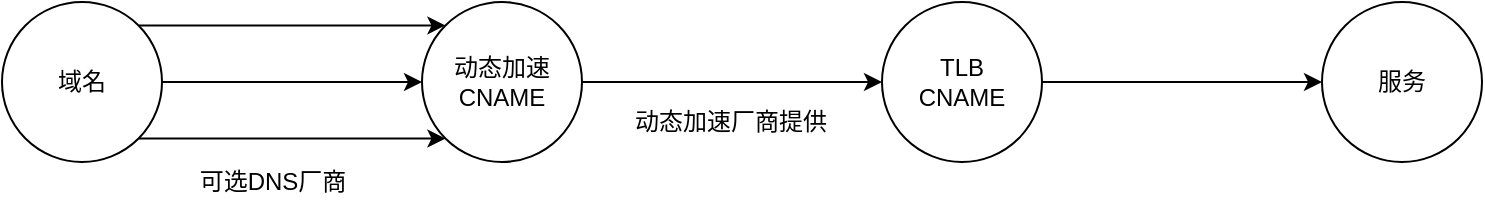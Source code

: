 <mxfile version="15.9.4" type="github">
  <diagram id="-ZW55XtSvZrKgtjAkDXc" name="Page-1">
    <mxGraphModel dx="1061" dy="659" grid="1" gridSize="10" guides="1" tooltips="1" connect="1" arrows="1" fold="1" page="1" pageScale="1" pageWidth="827" pageHeight="1169" math="0" shadow="0">
      <root>
        <mxCell id="0" />
        <mxCell id="1" parent="0" />
        <mxCell id="kuHsM4dZnVJRhcR5TpLI-5" style="edgeStyle=orthogonalEdgeStyle;rounded=0;orthogonalLoop=1;jettySize=auto;html=1;exitX=1;exitY=0.5;exitDx=0;exitDy=0;entryX=0;entryY=0.5;entryDx=0;entryDy=0;" edge="1" parent="1" source="kuHsM4dZnVJRhcR5TpLI-1" target="kuHsM4dZnVJRhcR5TpLI-2">
          <mxGeometry relative="1" as="geometry" />
        </mxCell>
        <mxCell id="kuHsM4dZnVJRhcR5TpLI-6" style="edgeStyle=orthogonalEdgeStyle;rounded=0;orthogonalLoop=1;jettySize=auto;html=1;exitX=1;exitY=0;exitDx=0;exitDy=0;entryX=0;entryY=0;entryDx=0;entryDy=0;" edge="1" parent="1" source="kuHsM4dZnVJRhcR5TpLI-1" target="kuHsM4dZnVJRhcR5TpLI-2">
          <mxGeometry relative="1" as="geometry" />
        </mxCell>
        <mxCell id="kuHsM4dZnVJRhcR5TpLI-7" style="edgeStyle=orthogonalEdgeStyle;rounded=0;orthogonalLoop=1;jettySize=auto;html=1;exitX=1;exitY=1;exitDx=0;exitDy=0;entryX=0;entryY=1;entryDx=0;entryDy=0;" edge="1" parent="1" source="kuHsM4dZnVJRhcR5TpLI-1" target="kuHsM4dZnVJRhcR5TpLI-2">
          <mxGeometry relative="1" as="geometry" />
        </mxCell>
        <mxCell id="kuHsM4dZnVJRhcR5TpLI-1" value="域名" style="ellipse;whiteSpace=wrap;html=1;aspect=fixed;" vertex="1" parent="1">
          <mxGeometry x="50" y="260" width="80" height="80" as="geometry" />
        </mxCell>
        <mxCell id="kuHsM4dZnVJRhcR5TpLI-9" style="edgeStyle=orthogonalEdgeStyle;rounded=0;orthogonalLoop=1;jettySize=auto;html=1;exitX=1;exitY=0.5;exitDx=0;exitDy=0;entryX=0;entryY=0.5;entryDx=0;entryDy=0;" edge="1" parent="1" source="kuHsM4dZnVJRhcR5TpLI-2" target="kuHsM4dZnVJRhcR5TpLI-3">
          <mxGeometry relative="1" as="geometry" />
        </mxCell>
        <mxCell id="kuHsM4dZnVJRhcR5TpLI-2" value="动态加速&lt;br&gt;CNAME" style="ellipse;whiteSpace=wrap;html=1;aspect=fixed;" vertex="1" parent="1">
          <mxGeometry x="260" y="260" width="80" height="80" as="geometry" />
        </mxCell>
        <mxCell id="kuHsM4dZnVJRhcR5TpLI-11" style="edgeStyle=orthogonalEdgeStyle;rounded=0;orthogonalLoop=1;jettySize=auto;html=1;exitX=1;exitY=0.5;exitDx=0;exitDy=0;entryX=0;entryY=0.5;entryDx=0;entryDy=0;" edge="1" parent="1" source="kuHsM4dZnVJRhcR5TpLI-3" target="kuHsM4dZnVJRhcR5TpLI-4">
          <mxGeometry relative="1" as="geometry" />
        </mxCell>
        <mxCell id="kuHsM4dZnVJRhcR5TpLI-3" value="TLB&lt;br&gt;CNAME" style="ellipse;whiteSpace=wrap;html=1;aspect=fixed;" vertex="1" parent="1">
          <mxGeometry x="490" y="260" width="80" height="80" as="geometry" />
        </mxCell>
        <mxCell id="kuHsM4dZnVJRhcR5TpLI-4" value="服务" style="ellipse;whiteSpace=wrap;html=1;aspect=fixed;" vertex="1" parent="1">
          <mxGeometry x="710" y="260" width="80" height="80" as="geometry" />
        </mxCell>
        <mxCell id="kuHsM4dZnVJRhcR5TpLI-8" value="可选DNS厂商" style="text;html=1;align=center;verticalAlign=middle;resizable=0;points=[];autosize=1;strokeColor=none;fillColor=none;" vertex="1" parent="1">
          <mxGeometry x="140" y="340" width="90" height="20" as="geometry" />
        </mxCell>
        <mxCell id="kuHsM4dZnVJRhcR5TpLI-10" value="动态加速厂商提供" style="text;html=1;align=center;verticalAlign=middle;resizable=0;points=[];autosize=1;strokeColor=none;fillColor=none;" vertex="1" parent="1">
          <mxGeometry x="359" y="310" width="110" height="20" as="geometry" />
        </mxCell>
      </root>
    </mxGraphModel>
  </diagram>
</mxfile>
